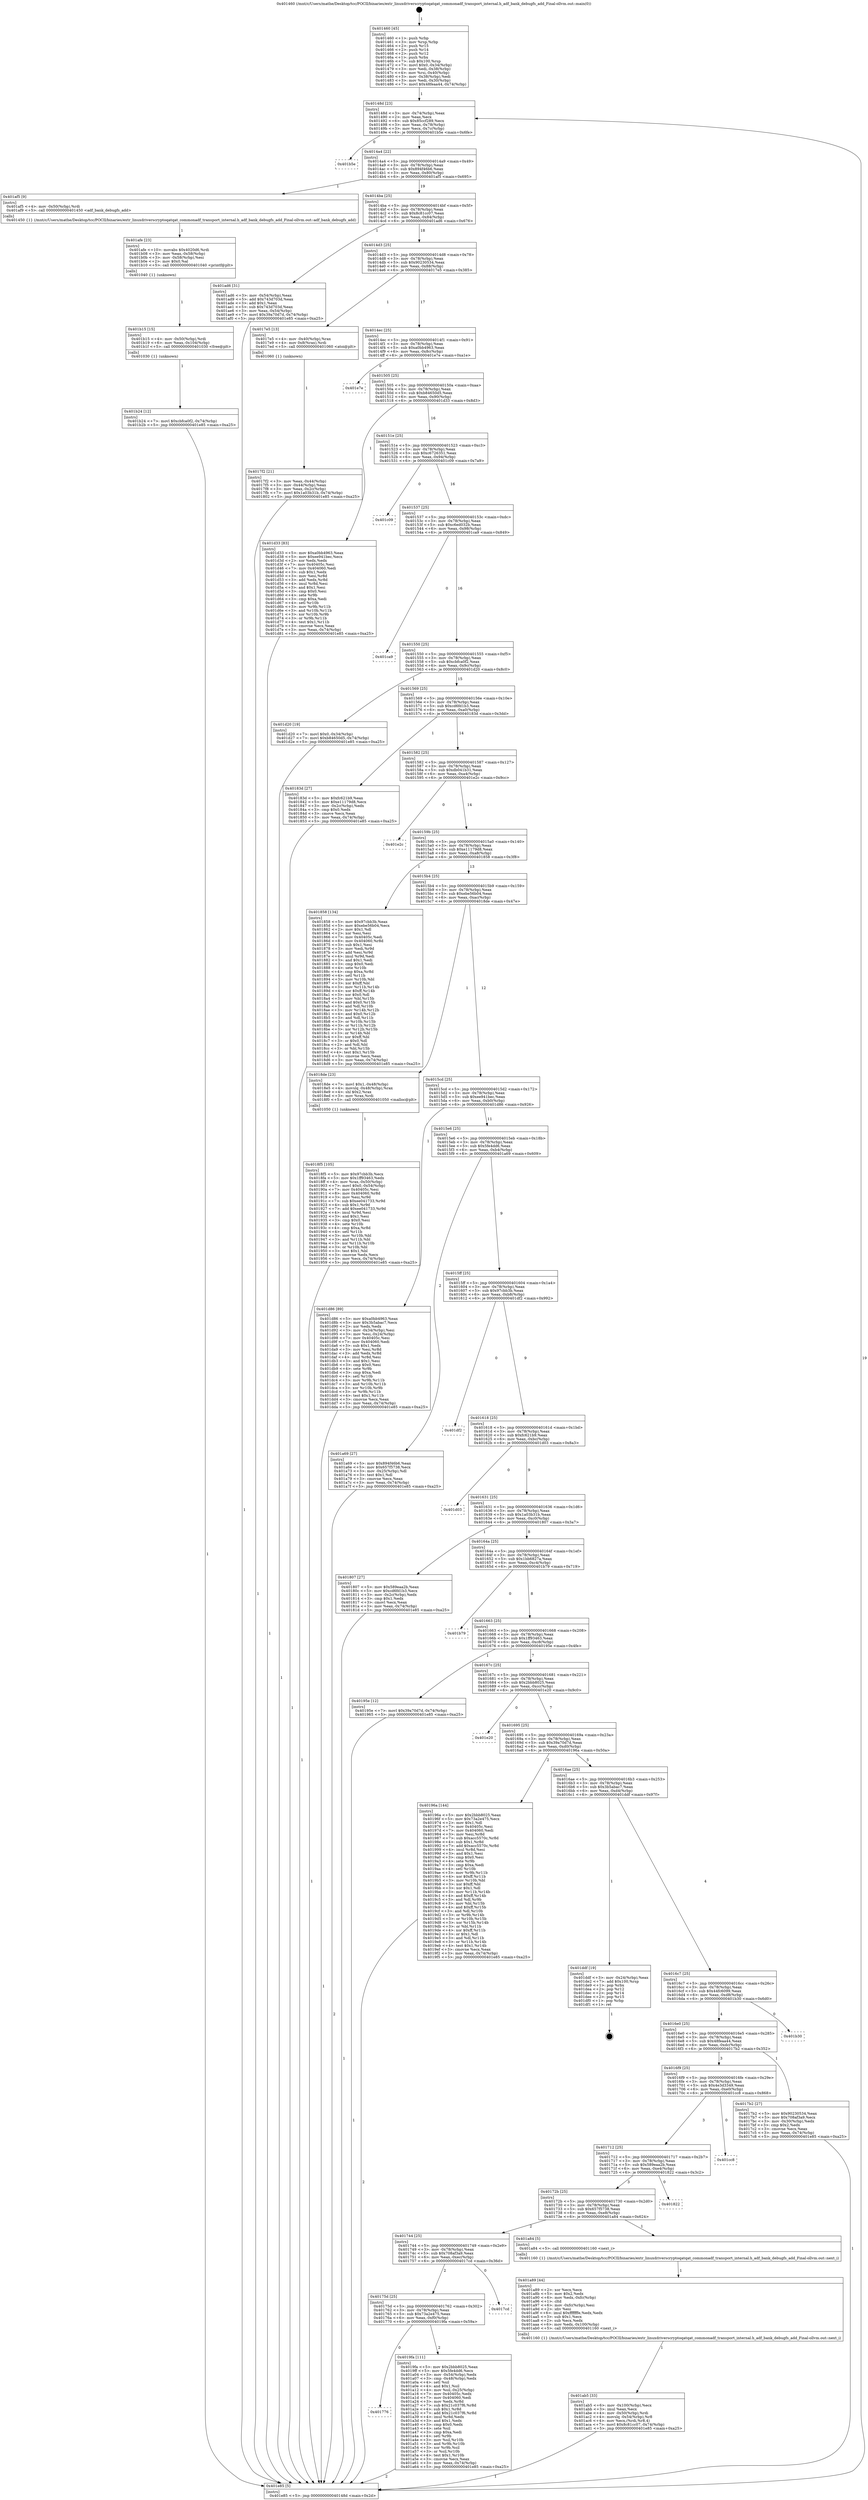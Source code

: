 digraph "0x401460" {
  label = "0x401460 (/mnt/c/Users/mathe/Desktop/tcc/POCII/binaries/extr_linuxdriverscryptoqatqat_commonadf_transport_internal.h_adf_bank_debugfs_add_Final-ollvm.out::main(0))"
  labelloc = "t"
  node[shape=record]

  Entry [label="",width=0.3,height=0.3,shape=circle,fillcolor=black,style=filled]
  "0x40148d" [label="{
     0x40148d [23]\l
     | [instrs]\l
     &nbsp;&nbsp;0x40148d \<+3\>: mov -0x74(%rbp),%eax\l
     &nbsp;&nbsp;0x401490 \<+2\>: mov %eax,%ecx\l
     &nbsp;&nbsp;0x401492 \<+6\>: sub $0x85ccf289,%ecx\l
     &nbsp;&nbsp;0x401498 \<+3\>: mov %eax,-0x78(%rbp)\l
     &nbsp;&nbsp;0x40149b \<+3\>: mov %ecx,-0x7c(%rbp)\l
     &nbsp;&nbsp;0x40149e \<+6\>: je 0000000000401b5e \<main+0x6fe\>\l
  }"]
  "0x401b5e" [label="{
     0x401b5e\l
  }", style=dashed]
  "0x4014a4" [label="{
     0x4014a4 [22]\l
     | [instrs]\l
     &nbsp;&nbsp;0x4014a4 \<+5\>: jmp 00000000004014a9 \<main+0x49\>\l
     &nbsp;&nbsp;0x4014a9 \<+3\>: mov -0x78(%rbp),%eax\l
     &nbsp;&nbsp;0x4014ac \<+5\>: sub $0x894f46b6,%eax\l
     &nbsp;&nbsp;0x4014b1 \<+3\>: mov %eax,-0x80(%rbp)\l
     &nbsp;&nbsp;0x4014b4 \<+6\>: je 0000000000401af5 \<main+0x695\>\l
  }"]
  Exit [label="",width=0.3,height=0.3,shape=circle,fillcolor=black,style=filled,peripheries=2]
  "0x401af5" [label="{
     0x401af5 [9]\l
     | [instrs]\l
     &nbsp;&nbsp;0x401af5 \<+4\>: mov -0x50(%rbp),%rdi\l
     &nbsp;&nbsp;0x401af9 \<+5\>: call 0000000000401450 \<adf_bank_debugfs_add\>\l
     | [calls]\l
     &nbsp;&nbsp;0x401450 \{1\} (/mnt/c/Users/mathe/Desktop/tcc/POCII/binaries/extr_linuxdriverscryptoqatqat_commonadf_transport_internal.h_adf_bank_debugfs_add_Final-ollvm.out::adf_bank_debugfs_add)\l
  }"]
  "0x4014ba" [label="{
     0x4014ba [25]\l
     | [instrs]\l
     &nbsp;&nbsp;0x4014ba \<+5\>: jmp 00000000004014bf \<main+0x5f\>\l
     &nbsp;&nbsp;0x4014bf \<+3\>: mov -0x78(%rbp),%eax\l
     &nbsp;&nbsp;0x4014c2 \<+5\>: sub $0x8c81cc07,%eax\l
     &nbsp;&nbsp;0x4014c7 \<+6\>: mov %eax,-0x84(%rbp)\l
     &nbsp;&nbsp;0x4014cd \<+6\>: je 0000000000401ad6 \<main+0x676\>\l
  }"]
  "0x401b24" [label="{
     0x401b24 [12]\l
     | [instrs]\l
     &nbsp;&nbsp;0x401b24 \<+7\>: movl $0xcbfca0f2,-0x74(%rbp)\l
     &nbsp;&nbsp;0x401b2b \<+5\>: jmp 0000000000401e85 \<main+0xa25\>\l
  }"]
  "0x401ad6" [label="{
     0x401ad6 [31]\l
     | [instrs]\l
     &nbsp;&nbsp;0x401ad6 \<+3\>: mov -0x54(%rbp),%eax\l
     &nbsp;&nbsp;0x401ad9 \<+5\>: add $0x743d703d,%eax\l
     &nbsp;&nbsp;0x401ade \<+3\>: add $0x1,%eax\l
     &nbsp;&nbsp;0x401ae1 \<+5\>: sub $0x743d703d,%eax\l
     &nbsp;&nbsp;0x401ae6 \<+3\>: mov %eax,-0x54(%rbp)\l
     &nbsp;&nbsp;0x401ae9 \<+7\>: movl $0x39a70d7d,-0x74(%rbp)\l
     &nbsp;&nbsp;0x401af0 \<+5\>: jmp 0000000000401e85 \<main+0xa25\>\l
  }"]
  "0x4014d3" [label="{
     0x4014d3 [25]\l
     | [instrs]\l
     &nbsp;&nbsp;0x4014d3 \<+5\>: jmp 00000000004014d8 \<main+0x78\>\l
     &nbsp;&nbsp;0x4014d8 \<+3\>: mov -0x78(%rbp),%eax\l
     &nbsp;&nbsp;0x4014db \<+5\>: sub $0x90230534,%eax\l
     &nbsp;&nbsp;0x4014e0 \<+6\>: mov %eax,-0x88(%rbp)\l
     &nbsp;&nbsp;0x4014e6 \<+6\>: je 00000000004017e5 \<main+0x385\>\l
  }"]
  "0x401b15" [label="{
     0x401b15 [15]\l
     | [instrs]\l
     &nbsp;&nbsp;0x401b15 \<+4\>: mov -0x50(%rbp),%rdi\l
     &nbsp;&nbsp;0x401b19 \<+6\>: mov %eax,-0x104(%rbp)\l
     &nbsp;&nbsp;0x401b1f \<+5\>: call 0000000000401030 \<free@plt\>\l
     | [calls]\l
     &nbsp;&nbsp;0x401030 \{1\} (unknown)\l
  }"]
  "0x4017e5" [label="{
     0x4017e5 [13]\l
     | [instrs]\l
     &nbsp;&nbsp;0x4017e5 \<+4\>: mov -0x40(%rbp),%rax\l
     &nbsp;&nbsp;0x4017e9 \<+4\>: mov 0x8(%rax),%rdi\l
     &nbsp;&nbsp;0x4017ed \<+5\>: call 0000000000401060 \<atoi@plt\>\l
     | [calls]\l
     &nbsp;&nbsp;0x401060 \{1\} (unknown)\l
  }"]
  "0x4014ec" [label="{
     0x4014ec [25]\l
     | [instrs]\l
     &nbsp;&nbsp;0x4014ec \<+5\>: jmp 00000000004014f1 \<main+0x91\>\l
     &nbsp;&nbsp;0x4014f1 \<+3\>: mov -0x78(%rbp),%eax\l
     &nbsp;&nbsp;0x4014f4 \<+5\>: sub $0xa0bb4963,%eax\l
     &nbsp;&nbsp;0x4014f9 \<+6\>: mov %eax,-0x8c(%rbp)\l
     &nbsp;&nbsp;0x4014ff \<+6\>: je 0000000000401e7e \<main+0xa1e\>\l
  }"]
  "0x401afe" [label="{
     0x401afe [23]\l
     | [instrs]\l
     &nbsp;&nbsp;0x401afe \<+10\>: movabs $0x4020d6,%rdi\l
     &nbsp;&nbsp;0x401b08 \<+3\>: mov %eax,-0x58(%rbp)\l
     &nbsp;&nbsp;0x401b0b \<+3\>: mov -0x58(%rbp),%esi\l
     &nbsp;&nbsp;0x401b0e \<+2\>: mov $0x0,%al\l
     &nbsp;&nbsp;0x401b10 \<+5\>: call 0000000000401040 \<printf@plt\>\l
     | [calls]\l
     &nbsp;&nbsp;0x401040 \{1\} (unknown)\l
  }"]
  "0x401e7e" [label="{
     0x401e7e\l
  }", style=dashed]
  "0x401505" [label="{
     0x401505 [25]\l
     | [instrs]\l
     &nbsp;&nbsp;0x401505 \<+5\>: jmp 000000000040150a \<main+0xaa\>\l
     &nbsp;&nbsp;0x40150a \<+3\>: mov -0x78(%rbp),%eax\l
     &nbsp;&nbsp;0x40150d \<+5\>: sub $0xb84650d5,%eax\l
     &nbsp;&nbsp;0x401512 \<+6\>: mov %eax,-0x90(%rbp)\l
     &nbsp;&nbsp;0x401518 \<+6\>: je 0000000000401d33 \<main+0x8d3\>\l
  }"]
  "0x401ab5" [label="{
     0x401ab5 [33]\l
     | [instrs]\l
     &nbsp;&nbsp;0x401ab5 \<+6\>: mov -0x100(%rbp),%ecx\l
     &nbsp;&nbsp;0x401abb \<+3\>: imul %eax,%ecx\l
     &nbsp;&nbsp;0x401abe \<+4\>: mov -0x50(%rbp),%rdi\l
     &nbsp;&nbsp;0x401ac2 \<+4\>: movslq -0x54(%rbp),%r8\l
     &nbsp;&nbsp;0x401ac6 \<+4\>: mov %ecx,(%rdi,%r8,4)\l
     &nbsp;&nbsp;0x401aca \<+7\>: movl $0x8c81cc07,-0x74(%rbp)\l
     &nbsp;&nbsp;0x401ad1 \<+5\>: jmp 0000000000401e85 \<main+0xa25\>\l
  }"]
  "0x401d33" [label="{
     0x401d33 [83]\l
     | [instrs]\l
     &nbsp;&nbsp;0x401d33 \<+5\>: mov $0xa0bb4963,%eax\l
     &nbsp;&nbsp;0x401d38 \<+5\>: mov $0xee941bec,%ecx\l
     &nbsp;&nbsp;0x401d3d \<+2\>: xor %edx,%edx\l
     &nbsp;&nbsp;0x401d3f \<+7\>: mov 0x40405c,%esi\l
     &nbsp;&nbsp;0x401d46 \<+7\>: mov 0x404060,%edi\l
     &nbsp;&nbsp;0x401d4d \<+3\>: sub $0x1,%edx\l
     &nbsp;&nbsp;0x401d50 \<+3\>: mov %esi,%r8d\l
     &nbsp;&nbsp;0x401d53 \<+3\>: add %edx,%r8d\l
     &nbsp;&nbsp;0x401d56 \<+4\>: imul %r8d,%esi\l
     &nbsp;&nbsp;0x401d5a \<+3\>: and $0x1,%esi\l
     &nbsp;&nbsp;0x401d5d \<+3\>: cmp $0x0,%esi\l
     &nbsp;&nbsp;0x401d60 \<+4\>: sete %r9b\l
     &nbsp;&nbsp;0x401d64 \<+3\>: cmp $0xa,%edi\l
     &nbsp;&nbsp;0x401d67 \<+4\>: setl %r10b\l
     &nbsp;&nbsp;0x401d6b \<+3\>: mov %r9b,%r11b\l
     &nbsp;&nbsp;0x401d6e \<+3\>: and %r10b,%r11b\l
     &nbsp;&nbsp;0x401d71 \<+3\>: xor %r10b,%r9b\l
     &nbsp;&nbsp;0x401d74 \<+3\>: or %r9b,%r11b\l
     &nbsp;&nbsp;0x401d77 \<+4\>: test $0x1,%r11b\l
     &nbsp;&nbsp;0x401d7b \<+3\>: cmovne %ecx,%eax\l
     &nbsp;&nbsp;0x401d7e \<+3\>: mov %eax,-0x74(%rbp)\l
     &nbsp;&nbsp;0x401d81 \<+5\>: jmp 0000000000401e85 \<main+0xa25\>\l
  }"]
  "0x40151e" [label="{
     0x40151e [25]\l
     | [instrs]\l
     &nbsp;&nbsp;0x40151e \<+5\>: jmp 0000000000401523 \<main+0xc3\>\l
     &nbsp;&nbsp;0x401523 \<+3\>: mov -0x78(%rbp),%eax\l
     &nbsp;&nbsp;0x401526 \<+5\>: sub $0xc6726351,%eax\l
     &nbsp;&nbsp;0x40152b \<+6\>: mov %eax,-0x94(%rbp)\l
     &nbsp;&nbsp;0x401531 \<+6\>: je 0000000000401c09 \<main+0x7a9\>\l
  }"]
  "0x401a89" [label="{
     0x401a89 [44]\l
     | [instrs]\l
     &nbsp;&nbsp;0x401a89 \<+2\>: xor %ecx,%ecx\l
     &nbsp;&nbsp;0x401a8b \<+5\>: mov $0x2,%edx\l
     &nbsp;&nbsp;0x401a90 \<+6\>: mov %edx,-0xfc(%rbp)\l
     &nbsp;&nbsp;0x401a96 \<+1\>: cltd\l
     &nbsp;&nbsp;0x401a97 \<+6\>: mov -0xfc(%rbp),%esi\l
     &nbsp;&nbsp;0x401a9d \<+2\>: idiv %esi\l
     &nbsp;&nbsp;0x401a9f \<+6\>: imul $0xfffffffe,%edx,%edx\l
     &nbsp;&nbsp;0x401aa5 \<+3\>: sub $0x1,%ecx\l
     &nbsp;&nbsp;0x401aa8 \<+2\>: sub %ecx,%edx\l
     &nbsp;&nbsp;0x401aaa \<+6\>: mov %edx,-0x100(%rbp)\l
     &nbsp;&nbsp;0x401ab0 \<+5\>: call 0000000000401160 \<next_i\>\l
     | [calls]\l
     &nbsp;&nbsp;0x401160 \{1\} (/mnt/c/Users/mathe/Desktop/tcc/POCII/binaries/extr_linuxdriverscryptoqatqat_commonadf_transport_internal.h_adf_bank_debugfs_add_Final-ollvm.out::next_i)\l
  }"]
  "0x401c09" [label="{
     0x401c09\l
  }", style=dashed]
  "0x401537" [label="{
     0x401537 [25]\l
     | [instrs]\l
     &nbsp;&nbsp;0x401537 \<+5\>: jmp 000000000040153c \<main+0xdc\>\l
     &nbsp;&nbsp;0x40153c \<+3\>: mov -0x78(%rbp),%eax\l
     &nbsp;&nbsp;0x40153f \<+5\>: sub $0xc6ed032b,%eax\l
     &nbsp;&nbsp;0x401544 \<+6\>: mov %eax,-0x98(%rbp)\l
     &nbsp;&nbsp;0x40154a \<+6\>: je 0000000000401ca9 \<main+0x849\>\l
  }"]
  "0x401776" [label="{
     0x401776\l
  }", style=dashed]
  "0x401ca9" [label="{
     0x401ca9\l
  }", style=dashed]
  "0x401550" [label="{
     0x401550 [25]\l
     | [instrs]\l
     &nbsp;&nbsp;0x401550 \<+5\>: jmp 0000000000401555 \<main+0xf5\>\l
     &nbsp;&nbsp;0x401555 \<+3\>: mov -0x78(%rbp),%eax\l
     &nbsp;&nbsp;0x401558 \<+5\>: sub $0xcbfca0f2,%eax\l
     &nbsp;&nbsp;0x40155d \<+6\>: mov %eax,-0x9c(%rbp)\l
     &nbsp;&nbsp;0x401563 \<+6\>: je 0000000000401d20 \<main+0x8c0\>\l
  }"]
  "0x4019fa" [label="{
     0x4019fa [111]\l
     | [instrs]\l
     &nbsp;&nbsp;0x4019fa \<+5\>: mov $0x2bbb8025,%eax\l
     &nbsp;&nbsp;0x4019ff \<+5\>: mov $0x5fe4dd6,%ecx\l
     &nbsp;&nbsp;0x401a04 \<+3\>: mov -0x54(%rbp),%edx\l
     &nbsp;&nbsp;0x401a07 \<+3\>: cmp -0x48(%rbp),%edx\l
     &nbsp;&nbsp;0x401a0a \<+4\>: setl %sil\l
     &nbsp;&nbsp;0x401a0e \<+4\>: and $0x1,%sil\l
     &nbsp;&nbsp;0x401a12 \<+4\>: mov %sil,-0x25(%rbp)\l
     &nbsp;&nbsp;0x401a16 \<+7\>: mov 0x40405c,%edx\l
     &nbsp;&nbsp;0x401a1d \<+7\>: mov 0x404060,%edi\l
     &nbsp;&nbsp;0x401a24 \<+3\>: mov %edx,%r8d\l
     &nbsp;&nbsp;0x401a27 \<+7\>: sub $0x21c037f6,%r8d\l
     &nbsp;&nbsp;0x401a2e \<+4\>: sub $0x1,%r8d\l
     &nbsp;&nbsp;0x401a32 \<+7\>: add $0x21c037f6,%r8d\l
     &nbsp;&nbsp;0x401a39 \<+4\>: imul %r8d,%edx\l
     &nbsp;&nbsp;0x401a3d \<+3\>: and $0x1,%edx\l
     &nbsp;&nbsp;0x401a40 \<+3\>: cmp $0x0,%edx\l
     &nbsp;&nbsp;0x401a43 \<+4\>: sete %sil\l
     &nbsp;&nbsp;0x401a47 \<+3\>: cmp $0xa,%edi\l
     &nbsp;&nbsp;0x401a4a \<+4\>: setl %r9b\l
     &nbsp;&nbsp;0x401a4e \<+3\>: mov %sil,%r10b\l
     &nbsp;&nbsp;0x401a51 \<+3\>: and %r9b,%r10b\l
     &nbsp;&nbsp;0x401a54 \<+3\>: xor %r9b,%sil\l
     &nbsp;&nbsp;0x401a57 \<+3\>: or %sil,%r10b\l
     &nbsp;&nbsp;0x401a5a \<+4\>: test $0x1,%r10b\l
     &nbsp;&nbsp;0x401a5e \<+3\>: cmovne %ecx,%eax\l
     &nbsp;&nbsp;0x401a61 \<+3\>: mov %eax,-0x74(%rbp)\l
     &nbsp;&nbsp;0x401a64 \<+5\>: jmp 0000000000401e85 \<main+0xa25\>\l
  }"]
  "0x401d20" [label="{
     0x401d20 [19]\l
     | [instrs]\l
     &nbsp;&nbsp;0x401d20 \<+7\>: movl $0x0,-0x34(%rbp)\l
     &nbsp;&nbsp;0x401d27 \<+7\>: movl $0xb84650d5,-0x74(%rbp)\l
     &nbsp;&nbsp;0x401d2e \<+5\>: jmp 0000000000401e85 \<main+0xa25\>\l
  }"]
  "0x401569" [label="{
     0x401569 [25]\l
     | [instrs]\l
     &nbsp;&nbsp;0x401569 \<+5\>: jmp 000000000040156e \<main+0x10e\>\l
     &nbsp;&nbsp;0x40156e \<+3\>: mov -0x78(%rbp),%eax\l
     &nbsp;&nbsp;0x401571 \<+5\>: sub $0xcd6fd1b3,%eax\l
     &nbsp;&nbsp;0x401576 \<+6\>: mov %eax,-0xa0(%rbp)\l
     &nbsp;&nbsp;0x40157c \<+6\>: je 000000000040183d \<main+0x3dd\>\l
  }"]
  "0x40175d" [label="{
     0x40175d [25]\l
     | [instrs]\l
     &nbsp;&nbsp;0x40175d \<+5\>: jmp 0000000000401762 \<main+0x302\>\l
     &nbsp;&nbsp;0x401762 \<+3\>: mov -0x78(%rbp),%eax\l
     &nbsp;&nbsp;0x401765 \<+5\>: sub $0x73a2e475,%eax\l
     &nbsp;&nbsp;0x40176a \<+6\>: mov %eax,-0xf0(%rbp)\l
     &nbsp;&nbsp;0x401770 \<+6\>: je 00000000004019fa \<main+0x59a\>\l
  }"]
  "0x40183d" [label="{
     0x40183d [27]\l
     | [instrs]\l
     &nbsp;&nbsp;0x40183d \<+5\>: mov $0xfc621b9,%eax\l
     &nbsp;&nbsp;0x401842 \<+5\>: mov $0xe11179d8,%ecx\l
     &nbsp;&nbsp;0x401847 \<+3\>: mov -0x2c(%rbp),%edx\l
     &nbsp;&nbsp;0x40184a \<+3\>: cmp $0x0,%edx\l
     &nbsp;&nbsp;0x40184d \<+3\>: cmove %ecx,%eax\l
     &nbsp;&nbsp;0x401850 \<+3\>: mov %eax,-0x74(%rbp)\l
     &nbsp;&nbsp;0x401853 \<+5\>: jmp 0000000000401e85 \<main+0xa25\>\l
  }"]
  "0x401582" [label="{
     0x401582 [25]\l
     | [instrs]\l
     &nbsp;&nbsp;0x401582 \<+5\>: jmp 0000000000401587 \<main+0x127\>\l
     &nbsp;&nbsp;0x401587 \<+3\>: mov -0x78(%rbp),%eax\l
     &nbsp;&nbsp;0x40158a \<+5\>: sub $0xdb041b31,%eax\l
     &nbsp;&nbsp;0x40158f \<+6\>: mov %eax,-0xa4(%rbp)\l
     &nbsp;&nbsp;0x401595 \<+6\>: je 0000000000401e2c \<main+0x9cc\>\l
  }"]
  "0x4017cd" [label="{
     0x4017cd\l
  }", style=dashed]
  "0x401e2c" [label="{
     0x401e2c\l
  }", style=dashed]
  "0x40159b" [label="{
     0x40159b [25]\l
     | [instrs]\l
     &nbsp;&nbsp;0x40159b \<+5\>: jmp 00000000004015a0 \<main+0x140\>\l
     &nbsp;&nbsp;0x4015a0 \<+3\>: mov -0x78(%rbp),%eax\l
     &nbsp;&nbsp;0x4015a3 \<+5\>: sub $0xe11179d8,%eax\l
     &nbsp;&nbsp;0x4015a8 \<+6\>: mov %eax,-0xa8(%rbp)\l
     &nbsp;&nbsp;0x4015ae \<+6\>: je 0000000000401858 \<main+0x3f8\>\l
  }"]
  "0x401744" [label="{
     0x401744 [25]\l
     | [instrs]\l
     &nbsp;&nbsp;0x401744 \<+5\>: jmp 0000000000401749 \<main+0x2e9\>\l
     &nbsp;&nbsp;0x401749 \<+3\>: mov -0x78(%rbp),%eax\l
     &nbsp;&nbsp;0x40174c \<+5\>: sub $0x708af3a9,%eax\l
     &nbsp;&nbsp;0x401751 \<+6\>: mov %eax,-0xec(%rbp)\l
     &nbsp;&nbsp;0x401757 \<+6\>: je 00000000004017cd \<main+0x36d\>\l
  }"]
  "0x401858" [label="{
     0x401858 [134]\l
     | [instrs]\l
     &nbsp;&nbsp;0x401858 \<+5\>: mov $0x97cbb3b,%eax\l
     &nbsp;&nbsp;0x40185d \<+5\>: mov $0xebe56b04,%ecx\l
     &nbsp;&nbsp;0x401862 \<+2\>: mov $0x1,%dl\l
     &nbsp;&nbsp;0x401864 \<+2\>: xor %esi,%esi\l
     &nbsp;&nbsp;0x401866 \<+7\>: mov 0x40405c,%edi\l
     &nbsp;&nbsp;0x40186d \<+8\>: mov 0x404060,%r8d\l
     &nbsp;&nbsp;0x401875 \<+3\>: sub $0x1,%esi\l
     &nbsp;&nbsp;0x401878 \<+3\>: mov %edi,%r9d\l
     &nbsp;&nbsp;0x40187b \<+3\>: add %esi,%r9d\l
     &nbsp;&nbsp;0x40187e \<+4\>: imul %r9d,%edi\l
     &nbsp;&nbsp;0x401882 \<+3\>: and $0x1,%edi\l
     &nbsp;&nbsp;0x401885 \<+3\>: cmp $0x0,%edi\l
     &nbsp;&nbsp;0x401888 \<+4\>: sete %r10b\l
     &nbsp;&nbsp;0x40188c \<+4\>: cmp $0xa,%r8d\l
     &nbsp;&nbsp;0x401890 \<+4\>: setl %r11b\l
     &nbsp;&nbsp;0x401894 \<+3\>: mov %r10b,%bl\l
     &nbsp;&nbsp;0x401897 \<+3\>: xor $0xff,%bl\l
     &nbsp;&nbsp;0x40189a \<+3\>: mov %r11b,%r14b\l
     &nbsp;&nbsp;0x40189d \<+4\>: xor $0xff,%r14b\l
     &nbsp;&nbsp;0x4018a1 \<+3\>: xor $0x0,%dl\l
     &nbsp;&nbsp;0x4018a4 \<+3\>: mov %bl,%r15b\l
     &nbsp;&nbsp;0x4018a7 \<+4\>: and $0x0,%r15b\l
     &nbsp;&nbsp;0x4018ab \<+3\>: and %dl,%r10b\l
     &nbsp;&nbsp;0x4018ae \<+3\>: mov %r14b,%r12b\l
     &nbsp;&nbsp;0x4018b1 \<+4\>: and $0x0,%r12b\l
     &nbsp;&nbsp;0x4018b5 \<+3\>: and %dl,%r11b\l
     &nbsp;&nbsp;0x4018b8 \<+3\>: or %r10b,%r15b\l
     &nbsp;&nbsp;0x4018bb \<+3\>: or %r11b,%r12b\l
     &nbsp;&nbsp;0x4018be \<+3\>: xor %r12b,%r15b\l
     &nbsp;&nbsp;0x4018c1 \<+3\>: or %r14b,%bl\l
     &nbsp;&nbsp;0x4018c4 \<+3\>: xor $0xff,%bl\l
     &nbsp;&nbsp;0x4018c7 \<+3\>: or $0x0,%dl\l
     &nbsp;&nbsp;0x4018ca \<+2\>: and %dl,%bl\l
     &nbsp;&nbsp;0x4018cc \<+3\>: or %bl,%r15b\l
     &nbsp;&nbsp;0x4018cf \<+4\>: test $0x1,%r15b\l
     &nbsp;&nbsp;0x4018d3 \<+3\>: cmovne %ecx,%eax\l
     &nbsp;&nbsp;0x4018d6 \<+3\>: mov %eax,-0x74(%rbp)\l
     &nbsp;&nbsp;0x4018d9 \<+5\>: jmp 0000000000401e85 \<main+0xa25\>\l
  }"]
  "0x4015b4" [label="{
     0x4015b4 [25]\l
     | [instrs]\l
     &nbsp;&nbsp;0x4015b4 \<+5\>: jmp 00000000004015b9 \<main+0x159\>\l
     &nbsp;&nbsp;0x4015b9 \<+3\>: mov -0x78(%rbp),%eax\l
     &nbsp;&nbsp;0x4015bc \<+5\>: sub $0xebe56b04,%eax\l
     &nbsp;&nbsp;0x4015c1 \<+6\>: mov %eax,-0xac(%rbp)\l
     &nbsp;&nbsp;0x4015c7 \<+6\>: je 00000000004018de \<main+0x47e\>\l
  }"]
  "0x401a84" [label="{
     0x401a84 [5]\l
     | [instrs]\l
     &nbsp;&nbsp;0x401a84 \<+5\>: call 0000000000401160 \<next_i\>\l
     | [calls]\l
     &nbsp;&nbsp;0x401160 \{1\} (/mnt/c/Users/mathe/Desktop/tcc/POCII/binaries/extr_linuxdriverscryptoqatqat_commonadf_transport_internal.h_adf_bank_debugfs_add_Final-ollvm.out::next_i)\l
  }"]
  "0x4018de" [label="{
     0x4018de [23]\l
     | [instrs]\l
     &nbsp;&nbsp;0x4018de \<+7\>: movl $0x1,-0x48(%rbp)\l
     &nbsp;&nbsp;0x4018e5 \<+4\>: movslq -0x48(%rbp),%rax\l
     &nbsp;&nbsp;0x4018e9 \<+4\>: shl $0x2,%rax\l
     &nbsp;&nbsp;0x4018ed \<+3\>: mov %rax,%rdi\l
     &nbsp;&nbsp;0x4018f0 \<+5\>: call 0000000000401050 \<malloc@plt\>\l
     | [calls]\l
     &nbsp;&nbsp;0x401050 \{1\} (unknown)\l
  }"]
  "0x4015cd" [label="{
     0x4015cd [25]\l
     | [instrs]\l
     &nbsp;&nbsp;0x4015cd \<+5\>: jmp 00000000004015d2 \<main+0x172\>\l
     &nbsp;&nbsp;0x4015d2 \<+3\>: mov -0x78(%rbp),%eax\l
     &nbsp;&nbsp;0x4015d5 \<+5\>: sub $0xee941bec,%eax\l
     &nbsp;&nbsp;0x4015da \<+6\>: mov %eax,-0xb0(%rbp)\l
     &nbsp;&nbsp;0x4015e0 \<+6\>: je 0000000000401d86 \<main+0x926\>\l
  }"]
  "0x40172b" [label="{
     0x40172b [25]\l
     | [instrs]\l
     &nbsp;&nbsp;0x40172b \<+5\>: jmp 0000000000401730 \<main+0x2d0\>\l
     &nbsp;&nbsp;0x401730 \<+3\>: mov -0x78(%rbp),%eax\l
     &nbsp;&nbsp;0x401733 \<+5\>: sub $0x657f5738,%eax\l
     &nbsp;&nbsp;0x401738 \<+6\>: mov %eax,-0xe8(%rbp)\l
     &nbsp;&nbsp;0x40173e \<+6\>: je 0000000000401a84 \<main+0x624\>\l
  }"]
  "0x401d86" [label="{
     0x401d86 [89]\l
     | [instrs]\l
     &nbsp;&nbsp;0x401d86 \<+5\>: mov $0xa0bb4963,%eax\l
     &nbsp;&nbsp;0x401d8b \<+5\>: mov $0x3b5abac7,%ecx\l
     &nbsp;&nbsp;0x401d90 \<+2\>: xor %edx,%edx\l
     &nbsp;&nbsp;0x401d92 \<+3\>: mov -0x34(%rbp),%esi\l
     &nbsp;&nbsp;0x401d95 \<+3\>: mov %esi,-0x24(%rbp)\l
     &nbsp;&nbsp;0x401d98 \<+7\>: mov 0x40405c,%esi\l
     &nbsp;&nbsp;0x401d9f \<+7\>: mov 0x404060,%edi\l
     &nbsp;&nbsp;0x401da6 \<+3\>: sub $0x1,%edx\l
     &nbsp;&nbsp;0x401da9 \<+3\>: mov %esi,%r8d\l
     &nbsp;&nbsp;0x401dac \<+3\>: add %edx,%r8d\l
     &nbsp;&nbsp;0x401daf \<+4\>: imul %r8d,%esi\l
     &nbsp;&nbsp;0x401db3 \<+3\>: and $0x1,%esi\l
     &nbsp;&nbsp;0x401db6 \<+3\>: cmp $0x0,%esi\l
     &nbsp;&nbsp;0x401db9 \<+4\>: sete %r9b\l
     &nbsp;&nbsp;0x401dbd \<+3\>: cmp $0xa,%edi\l
     &nbsp;&nbsp;0x401dc0 \<+4\>: setl %r10b\l
     &nbsp;&nbsp;0x401dc4 \<+3\>: mov %r9b,%r11b\l
     &nbsp;&nbsp;0x401dc7 \<+3\>: and %r10b,%r11b\l
     &nbsp;&nbsp;0x401dca \<+3\>: xor %r10b,%r9b\l
     &nbsp;&nbsp;0x401dcd \<+3\>: or %r9b,%r11b\l
     &nbsp;&nbsp;0x401dd0 \<+4\>: test $0x1,%r11b\l
     &nbsp;&nbsp;0x401dd4 \<+3\>: cmovne %ecx,%eax\l
     &nbsp;&nbsp;0x401dd7 \<+3\>: mov %eax,-0x74(%rbp)\l
     &nbsp;&nbsp;0x401dda \<+5\>: jmp 0000000000401e85 \<main+0xa25\>\l
  }"]
  "0x4015e6" [label="{
     0x4015e6 [25]\l
     | [instrs]\l
     &nbsp;&nbsp;0x4015e6 \<+5\>: jmp 00000000004015eb \<main+0x18b\>\l
     &nbsp;&nbsp;0x4015eb \<+3\>: mov -0x78(%rbp),%eax\l
     &nbsp;&nbsp;0x4015ee \<+5\>: sub $0x5fe4dd6,%eax\l
     &nbsp;&nbsp;0x4015f3 \<+6\>: mov %eax,-0xb4(%rbp)\l
     &nbsp;&nbsp;0x4015f9 \<+6\>: je 0000000000401a69 \<main+0x609\>\l
  }"]
  "0x401822" [label="{
     0x401822\l
  }", style=dashed]
  "0x401a69" [label="{
     0x401a69 [27]\l
     | [instrs]\l
     &nbsp;&nbsp;0x401a69 \<+5\>: mov $0x894f46b6,%eax\l
     &nbsp;&nbsp;0x401a6e \<+5\>: mov $0x657f5738,%ecx\l
     &nbsp;&nbsp;0x401a73 \<+3\>: mov -0x25(%rbp),%dl\l
     &nbsp;&nbsp;0x401a76 \<+3\>: test $0x1,%dl\l
     &nbsp;&nbsp;0x401a79 \<+3\>: cmovne %ecx,%eax\l
     &nbsp;&nbsp;0x401a7c \<+3\>: mov %eax,-0x74(%rbp)\l
     &nbsp;&nbsp;0x401a7f \<+5\>: jmp 0000000000401e85 \<main+0xa25\>\l
  }"]
  "0x4015ff" [label="{
     0x4015ff [25]\l
     | [instrs]\l
     &nbsp;&nbsp;0x4015ff \<+5\>: jmp 0000000000401604 \<main+0x1a4\>\l
     &nbsp;&nbsp;0x401604 \<+3\>: mov -0x78(%rbp),%eax\l
     &nbsp;&nbsp;0x401607 \<+5\>: sub $0x97cbb3b,%eax\l
     &nbsp;&nbsp;0x40160c \<+6\>: mov %eax,-0xb8(%rbp)\l
     &nbsp;&nbsp;0x401612 \<+6\>: je 0000000000401df2 \<main+0x992\>\l
  }"]
  "0x401712" [label="{
     0x401712 [25]\l
     | [instrs]\l
     &nbsp;&nbsp;0x401712 \<+5\>: jmp 0000000000401717 \<main+0x2b7\>\l
     &nbsp;&nbsp;0x401717 \<+3\>: mov -0x78(%rbp),%eax\l
     &nbsp;&nbsp;0x40171a \<+5\>: sub $0x589eaa2b,%eax\l
     &nbsp;&nbsp;0x40171f \<+6\>: mov %eax,-0xe4(%rbp)\l
     &nbsp;&nbsp;0x401725 \<+6\>: je 0000000000401822 \<main+0x3c2\>\l
  }"]
  "0x401df2" [label="{
     0x401df2\l
  }", style=dashed]
  "0x401618" [label="{
     0x401618 [25]\l
     | [instrs]\l
     &nbsp;&nbsp;0x401618 \<+5\>: jmp 000000000040161d \<main+0x1bd\>\l
     &nbsp;&nbsp;0x40161d \<+3\>: mov -0x78(%rbp),%eax\l
     &nbsp;&nbsp;0x401620 \<+5\>: sub $0xfc621b9,%eax\l
     &nbsp;&nbsp;0x401625 \<+6\>: mov %eax,-0xbc(%rbp)\l
     &nbsp;&nbsp;0x40162b \<+6\>: je 0000000000401d03 \<main+0x8a3\>\l
  }"]
  "0x401cc8" [label="{
     0x401cc8\l
  }", style=dashed]
  "0x401d03" [label="{
     0x401d03\l
  }", style=dashed]
  "0x401631" [label="{
     0x401631 [25]\l
     | [instrs]\l
     &nbsp;&nbsp;0x401631 \<+5\>: jmp 0000000000401636 \<main+0x1d6\>\l
     &nbsp;&nbsp;0x401636 \<+3\>: mov -0x78(%rbp),%eax\l
     &nbsp;&nbsp;0x401639 \<+5\>: sub $0x1a03b31b,%eax\l
     &nbsp;&nbsp;0x40163e \<+6\>: mov %eax,-0xc0(%rbp)\l
     &nbsp;&nbsp;0x401644 \<+6\>: je 0000000000401807 \<main+0x3a7\>\l
  }"]
  "0x4018f5" [label="{
     0x4018f5 [105]\l
     | [instrs]\l
     &nbsp;&nbsp;0x4018f5 \<+5\>: mov $0x97cbb3b,%ecx\l
     &nbsp;&nbsp;0x4018fa \<+5\>: mov $0x1ff93463,%edx\l
     &nbsp;&nbsp;0x4018ff \<+4\>: mov %rax,-0x50(%rbp)\l
     &nbsp;&nbsp;0x401903 \<+7\>: movl $0x0,-0x54(%rbp)\l
     &nbsp;&nbsp;0x40190a \<+7\>: mov 0x40405c,%esi\l
     &nbsp;&nbsp;0x401911 \<+8\>: mov 0x404060,%r8d\l
     &nbsp;&nbsp;0x401919 \<+3\>: mov %esi,%r9d\l
     &nbsp;&nbsp;0x40191c \<+7\>: sub $0xee041733,%r9d\l
     &nbsp;&nbsp;0x401923 \<+4\>: sub $0x1,%r9d\l
     &nbsp;&nbsp;0x401927 \<+7\>: add $0xee041733,%r9d\l
     &nbsp;&nbsp;0x40192e \<+4\>: imul %r9d,%esi\l
     &nbsp;&nbsp;0x401932 \<+3\>: and $0x1,%esi\l
     &nbsp;&nbsp;0x401935 \<+3\>: cmp $0x0,%esi\l
     &nbsp;&nbsp;0x401938 \<+4\>: sete %r10b\l
     &nbsp;&nbsp;0x40193c \<+4\>: cmp $0xa,%r8d\l
     &nbsp;&nbsp;0x401940 \<+4\>: setl %r11b\l
     &nbsp;&nbsp;0x401944 \<+3\>: mov %r10b,%bl\l
     &nbsp;&nbsp;0x401947 \<+3\>: and %r11b,%bl\l
     &nbsp;&nbsp;0x40194a \<+3\>: xor %r11b,%r10b\l
     &nbsp;&nbsp;0x40194d \<+3\>: or %r10b,%bl\l
     &nbsp;&nbsp;0x401950 \<+3\>: test $0x1,%bl\l
     &nbsp;&nbsp;0x401953 \<+3\>: cmovne %edx,%ecx\l
     &nbsp;&nbsp;0x401956 \<+3\>: mov %ecx,-0x74(%rbp)\l
     &nbsp;&nbsp;0x401959 \<+5\>: jmp 0000000000401e85 \<main+0xa25\>\l
  }"]
  "0x401807" [label="{
     0x401807 [27]\l
     | [instrs]\l
     &nbsp;&nbsp;0x401807 \<+5\>: mov $0x589eaa2b,%eax\l
     &nbsp;&nbsp;0x40180c \<+5\>: mov $0xcd6fd1b3,%ecx\l
     &nbsp;&nbsp;0x401811 \<+3\>: mov -0x2c(%rbp),%edx\l
     &nbsp;&nbsp;0x401814 \<+3\>: cmp $0x1,%edx\l
     &nbsp;&nbsp;0x401817 \<+3\>: cmovl %ecx,%eax\l
     &nbsp;&nbsp;0x40181a \<+3\>: mov %eax,-0x74(%rbp)\l
     &nbsp;&nbsp;0x40181d \<+5\>: jmp 0000000000401e85 \<main+0xa25\>\l
  }"]
  "0x40164a" [label="{
     0x40164a [25]\l
     | [instrs]\l
     &nbsp;&nbsp;0x40164a \<+5\>: jmp 000000000040164f \<main+0x1ef\>\l
     &nbsp;&nbsp;0x40164f \<+3\>: mov -0x78(%rbp),%eax\l
     &nbsp;&nbsp;0x401652 \<+5\>: sub $0x1bb6827a,%eax\l
     &nbsp;&nbsp;0x401657 \<+6\>: mov %eax,-0xc4(%rbp)\l
     &nbsp;&nbsp;0x40165d \<+6\>: je 0000000000401b79 \<main+0x719\>\l
  }"]
  "0x4017f2" [label="{
     0x4017f2 [21]\l
     | [instrs]\l
     &nbsp;&nbsp;0x4017f2 \<+3\>: mov %eax,-0x44(%rbp)\l
     &nbsp;&nbsp;0x4017f5 \<+3\>: mov -0x44(%rbp),%eax\l
     &nbsp;&nbsp;0x4017f8 \<+3\>: mov %eax,-0x2c(%rbp)\l
     &nbsp;&nbsp;0x4017fb \<+7\>: movl $0x1a03b31b,-0x74(%rbp)\l
     &nbsp;&nbsp;0x401802 \<+5\>: jmp 0000000000401e85 \<main+0xa25\>\l
  }"]
  "0x401b79" [label="{
     0x401b79\l
  }", style=dashed]
  "0x401663" [label="{
     0x401663 [25]\l
     | [instrs]\l
     &nbsp;&nbsp;0x401663 \<+5\>: jmp 0000000000401668 \<main+0x208\>\l
     &nbsp;&nbsp;0x401668 \<+3\>: mov -0x78(%rbp),%eax\l
     &nbsp;&nbsp;0x40166b \<+5\>: sub $0x1ff93463,%eax\l
     &nbsp;&nbsp;0x401670 \<+6\>: mov %eax,-0xc8(%rbp)\l
     &nbsp;&nbsp;0x401676 \<+6\>: je 000000000040195e \<main+0x4fe\>\l
  }"]
  "0x401460" [label="{
     0x401460 [45]\l
     | [instrs]\l
     &nbsp;&nbsp;0x401460 \<+1\>: push %rbp\l
     &nbsp;&nbsp;0x401461 \<+3\>: mov %rsp,%rbp\l
     &nbsp;&nbsp;0x401464 \<+2\>: push %r15\l
     &nbsp;&nbsp;0x401466 \<+2\>: push %r14\l
     &nbsp;&nbsp;0x401468 \<+2\>: push %r12\l
     &nbsp;&nbsp;0x40146a \<+1\>: push %rbx\l
     &nbsp;&nbsp;0x40146b \<+7\>: sub $0x100,%rsp\l
     &nbsp;&nbsp;0x401472 \<+7\>: movl $0x0,-0x34(%rbp)\l
     &nbsp;&nbsp;0x401479 \<+3\>: mov %edi,-0x38(%rbp)\l
     &nbsp;&nbsp;0x40147c \<+4\>: mov %rsi,-0x40(%rbp)\l
     &nbsp;&nbsp;0x401480 \<+3\>: mov -0x38(%rbp),%edi\l
     &nbsp;&nbsp;0x401483 \<+3\>: mov %edi,-0x30(%rbp)\l
     &nbsp;&nbsp;0x401486 \<+7\>: movl $0x48feaa44,-0x74(%rbp)\l
  }"]
  "0x40195e" [label="{
     0x40195e [12]\l
     | [instrs]\l
     &nbsp;&nbsp;0x40195e \<+7\>: movl $0x39a70d7d,-0x74(%rbp)\l
     &nbsp;&nbsp;0x401965 \<+5\>: jmp 0000000000401e85 \<main+0xa25\>\l
  }"]
  "0x40167c" [label="{
     0x40167c [25]\l
     | [instrs]\l
     &nbsp;&nbsp;0x40167c \<+5\>: jmp 0000000000401681 \<main+0x221\>\l
     &nbsp;&nbsp;0x401681 \<+3\>: mov -0x78(%rbp),%eax\l
     &nbsp;&nbsp;0x401684 \<+5\>: sub $0x2bbb8025,%eax\l
     &nbsp;&nbsp;0x401689 \<+6\>: mov %eax,-0xcc(%rbp)\l
     &nbsp;&nbsp;0x40168f \<+6\>: je 0000000000401e20 \<main+0x9c0\>\l
  }"]
  "0x401e85" [label="{
     0x401e85 [5]\l
     | [instrs]\l
     &nbsp;&nbsp;0x401e85 \<+5\>: jmp 000000000040148d \<main+0x2d\>\l
  }"]
  "0x401e20" [label="{
     0x401e20\l
  }", style=dashed]
  "0x401695" [label="{
     0x401695 [25]\l
     | [instrs]\l
     &nbsp;&nbsp;0x401695 \<+5\>: jmp 000000000040169a \<main+0x23a\>\l
     &nbsp;&nbsp;0x40169a \<+3\>: mov -0x78(%rbp),%eax\l
     &nbsp;&nbsp;0x40169d \<+5\>: sub $0x39a70d7d,%eax\l
     &nbsp;&nbsp;0x4016a2 \<+6\>: mov %eax,-0xd0(%rbp)\l
     &nbsp;&nbsp;0x4016a8 \<+6\>: je 000000000040196a \<main+0x50a\>\l
  }"]
  "0x4016f9" [label="{
     0x4016f9 [25]\l
     | [instrs]\l
     &nbsp;&nbsp;0x4016f9 \<+5\>: jmp 00000000004016fe \<main+0x29e\>\l
     &nbsp;&nbsp;0x4016fe \<+3\>: mov -0x78(%rbp),%eax\l
     &nbsp;&nbsp;0x401701 \<+5\>: sub $0x4e3d3349,%eax\l
     &nbsp;&nbsp;0x401706 \<+6\>: mov %eax,-0xe0(%rbp)\l
     &nbsp;&nbsp;0x40170c \<+6\>: je 0000000000401cc8 \<main+0x868\>\l
  }"]
  "0x40196a" [label="{
     0x40196a [144]\l
     | [instrs]\l
     &nbsp;&nbsp;0x40196a \<+5\>: mov $0x2bbb8025,%eax\l
     &nbsp;&nbsp;0x40196f \<+5\>: mov $0x73a2e475,%ecx\l
     &nbsp;&nbsp;0x401974 \<+2\>: mov $0x1,%dl\l
     &nbsp;&nbsp;0x401976 \<+7\>: mov 0x40405c,%esi\l
     &nbsp;&nbsp;0x40197d \<+7\>: mov 0x404060,%edi\l
     &nbsp;&nbsp;0x401984 \<+3\>: mov %esi,%r8d\l
     &nbsp;&nbsp;0x401987 \<+7\>: sub $0xacc5570c,%r8d\l
     &nbsp;&nbsp;0x40198e \<+4\>: sub $0x1,%r8d\l
     &nbsp;&nbsp;0x401992 \<+7\>: add $0xacc5570c,%r8d\l
     &nbsp;&nbsp;0x401999 \<+4\>: imul %r8d,%esi\l
     &nbsp;&nbsp;0x40199d \<+3\>: and $0x1,%esi\l
     &nbsp;&nbsp;0x4019a0 \<+3\>: cmp $0x0,%esi\l
     &nbsp;&nbsp;0x4019a3 \<+4\>: sete %r9b\l
     &nbsp;&nbsp;0x4019a7 \<+3\>: cmp $0xa,%edi\l
     &nbsp;&nbsp;0x4019aa \<+4\>: setl %r10b\l
     &nbsp;&nbsp;0x4019ae \<+3\>: mov %r9b,%r11b\l
     &nbsp;&nbsp;0x4019b1 \<+4\>: xor $0xff,%r11b\l
     &nbsp;&nbsp;0x4019b5 \<+3\>: mov %r10b,%bl\l
     &nbsp;&nbsp;0x4019b8 \<+3\>: xor $0xff,%bl\l
     &nbsp;&nbsp;0x4019bb \<+3\>: xor $0x1,%dl\l
     &nbsp;&nbsp;0x4019be \<+3\>: mov %r11b,%r14b\l
     &nbsp;&nbsp;0x4019c1 \<+4\>: and $0xff,%r14b\l
     &nbsp;&nbsp;0x4019c5 \<+3\>: and %dl,%r9b\l
     &nbsp;&nbsp;0x4019c8 \<+3\>: mov %bl,%r15b\l
     &nbsp;&nbsp;0x4019cb \<+4\>: and $0xff,%r15b\l
     &nbsp;&nbsp;0x4019cf \<+3\>: and %dl,%r10b\l
     &nbsp;&nbsp;0x4019d2 \<+3\>: or %r9b,%r14b\l
     &nbsp;&nbsp;0x4019d5 \<+3\>: or %r10b,%r15b\l
     &nbsp;&nbsp;0x4019d8 \<+3\>: xor %r15b,%r14b\l
     &nbsp;&nbsp;0x4019db \<+3\>: or %bl,%r11b\l
     &nbsp;&nbsp;0x4019de \<+4\>: xor $0xff,%r11b\l
     &nbsp;&nbsp;0x4019e2 \<+3\>: or $0x1,%dl\l
     &nbsp;&nbsp;0x4019e5 \<+3\>: and %dl,%r11b\l
     &nbsp;&nbsp;0x4019e8 \<+3\>: or %r11b,%r14b\l
     &nbsp;&nbsp;0x4019eb \<+4\>: test $0x1,%r14b\l
     &nbsp;&nbsp;0x4019ef \<+3\>: cmovne %ecx,%eax\l
     &nbsp;&nbsp;0x4019f2 \<+3\>: mov %eax,-0x74(%rbp)\l
     &nbsp;&nbsp;0x4019f5 \<+5\>: jmp 0000000000401e85 \<main+0xa25\>\l
  }"]
  "0x4016ae" [label="{
     0x4016ae [25]\l
     | [instrs]\l
     &nbsp;&nbsp;0x4016ae \<+5\>: jmp 00000000004016b3 \<main+0x253\>\l
     &nbsp;&nbsp;0x4016b3 \<+3\>: mov -0x78(%rbp),%eax\l
     &nbsp;&nbsp;0x4016b6 \<+5\>: sub $0x3b5abac7,%eax\l
     &nbsp;&nbsp;0x4016bb \<+6\>: mov %eax,-0xd4(%rbp)\l
     &nbsp;&nbsp;0x4016c1 \<+6\>: je 0000000000401ddf \<main+0x97f\>\l
  }"]
  "0x4017b2" [label="{
     0x4017b2 [27]\l
     | [instrs]\l
     &nbsp;&nbsp;0x4017b2 \<+5\>: mov $0x90230534,%eax\l
     &nbsp;&nbsp;0x4017b7 \<+5\>: mov $0x708af3a9,%ecx\l
     &nbsp;&nbsp;0x4017bc \<+3\>: mov -0x30(%rbp),%edx\l
     &nbsp;&nbsp;0x4017bf \<+3\>: cmp $0x2,%edx\l
     &nbsp;&nbsp;0x4017c2 \<+3\>: cmovne %ecx,%eax\l
     &nbsp;&nbsp;0x4017c5 \<+3\>: mov %eax,-0x74(%rbp)\l
     &nbsp;&nbsp;0x4017c8 \<+5\>: jmp 0000000000401e85 \<main+0xa25\>\l
  }"]
  "0x401ddf" [label="{
     0x401ddf [19]\l
     | [instrs]\l
     &nbsp;&nbsp;0x401ddf \<+3\>: mov -0x24(%rbp),%eax\l
     &nbsp;&nbsp;0x401de2 \<+7\>: add $0x100,%rsp\l
     &nbsp;&nbsp;0x401de9 \<+1\>: pop %rbx\l
     &nbsp;&nbsp;0x401dea \<+2\>: pop %r12\l
     &nbsp;&nbsp;0x401dec \<+2\>: pop %r14\l
     &nbsp;&nbsp;0x401dee \<+2\>: pop %r15\l
     &nbsp;&nbsp;0x401df0 \<+1\>: pop %rbp\l
     &nbsp;&nbsp;0x401df1 \<+1\>: ret\l
  }"]
  "0x4016c7" [label="{
     0x4016c7 [25]\l
     | [instrs]\l
     &nbsp;&nbsp;0x4016c7 \<+5\>: jmp 00000000004016cc \<main+0x26c\>\l
     &nbsp;&nbsp;0x4016cc \<+3\>: mov -0x78(%rbp),%eax\l
     &nbsp;&nbsp;0x4016cf \<+5\>: sub $0x44fc6099,%eax\l
     &nbsp;&nbsp;0x4016d4 \<+6\>: mov %eax,-0xd8(%rbp)\l
     &nbsp;&nbsp;0x4016da \<+6\>: je 0000000000401b30 \<main+0x6d0\>\l
  }"]
  "0x4016e0" [label="{
     0x4016e0 [25]\l
     | [instrs]\l
     &nbsp;&nbsp;0x4016e0 \<+5\>: jmp 00000000004016e5 \<main+0x285\>\l
     &nbsp;&nbsp;0x4016e5 \<+3\>: mov -0x78(%rbp),%eax\l
     &nbsp;&nbsp;0x4016e8 \<+5\>: sub $0x48feaa44,%eax\l
     &nbsp;&nbsp;0x4016ed \<+6\>: mov %eax,-0xdc(%rbp)\l
     &nbsp;&nbsp;0x4016f3 \<+6\>: je 00000000004017b2 \<main+0x352\>\l
  }"]
  "0x401b30" [label="{
     0x401b30\l
  }", style=dashed]
  Entry -> "0x401460" [label=" 1"]
  "0x40148d" -> "0x401b5e" [label=" 0"]
  "0x40148d" -> "0x4014a4" [label=" 20"]
  "0x401ddf" -> Exit [label=" 1"]
  "0x4014a4" -> "0x401af5" [label=" 1"]
  "0x4014a4" -> "0x4014ba" [label=" 19"]
  "0x401d86" -> "0x401e85" [label=" 1"]
  "0x4014ba" -> "0x401ad6" [label=" 1"]
  "0x4014ba" -> "0x4014d3" [label=" 18"]
  "0x401d33" -> "0x401e85" [label=" 1"]
  "0x4014d3" -> "0x4017e5" [label=" 1"]
  "0x4014d3" -> "0x4014ec" [label=" 17"]
  "0x401d20" -> "0x401e85" [label=" 1"]
  "0x4014ec" -> "0x401e7e" [label=" 0"]
  "0x4014ec" -> "0x401505" [label=" 17"]
  "0x401b24" -> "0x401e85" [label=" 1"]
  "0x401505" -> "0x401d33" [label=" 1"]
  "0x401505" -> "0x40151e" [label=" 16"]
  "0x401b15" -> "0x401b24" [label=" 1"]
  "0x40151e" -> "0x401c09" [label=" 0"]
  "0x40151e" -> "0x401537" [label=" 16"]
  "0x401afe" -> "0x401b15" [label=" 1"]
  "0x401537" -> "0x401ca9" [label=" 0"]
  "0x401537" -> "0x401550" [label=" 16"]
  "0x401af5" -> "0x401afe" [label=" 1"]
  "0x401550" -> "0x401d20" [label=" 1"]
  "0x401550" -> "0x401569" [label=" 15"]
  "0x401ad6" -> "0x401e85" [label=" 1"]
  "0x401569" -> "0x40183d" [label=" 1"]
  "0x401569" -> "0x401582" [label=" 14"]
  "0x401a89" -> "0x401ab5" [label=" 1"]
  "0x401582" -> "0x401e2c" [label=" 0"]
  "0x401582" -> "0x40159b" [label=" 14"]
  "0x401a84" -> "0x401a89" [label=" 1"]
  "0x40159b" -> "0x401858" [label=" 1"]
  "0x40159b" -> "0x4015b4" [label=" 13"]
  "0x4019fa" -> "0x401e85" [label=" 2"]
  "0x4015b4" -> "0x4018de" [label=" 1"]
  "0x4015b4" -> "0x4015cd" [label=" 12"]
  "0x40175d" -> "0x401776" [label=" 0"]
  "0x4015cd" -> "0x401d86" [label=" 1"]
  "0x4015cd" -> "0x4015e6" [label=" 11"]
  "0x401ab5" -> "0x401e85" [label=" 1"]
  "0x4015e6" -> "0x401a69" [label=" 2"]
  "0x4015e6" -> "0x4015ff" [label=" 9"]
  "0x401744" -> "0x40175d" [label=" 2"]
  "0x4015ff" -> "0x401df2" [label=" 0"]
  "0x4015ff" -> "0x401618" [label=" 9"]
  "0x401a69" -> "0x401e85" [label=" 2"]
  "0x401618" -> "0x401d03" [label=" 0"]
  "0x401618" -> "0x401631" [label=" 9"]
  "0x40172b" -> "0x401744" [label=" 2"]
  "0x401631" -> "0x401807" [label=" 1"]
  "0x401631" -> "0x40164a" [label=" 8"]
  "0x40175d" -> "0x4019fa" [label=" 2"]
  "0x40164a" -> "0x401b79" [label=" 0"]
  "0x40164a" -> "0x401663" [label=" 8"]
  "0x401712" -> "0x40172b" [label=" 3"]
  "0x401663" -> "0x40195e" [label=" 1"]
  "0x401663" -> "0x40167c" [label=" 7"]
  "0x401712" -> "0x401822" [label=" 0"]
  "0x40167c" -> "0x401e20" [label=" 0"]
  "0x40167c" -> "0x401695" [label=" 7"]
  "0x401744" -> "0x4017cd" [label=" 0"]
  "0x401695" -> "0x40196a" [label=" 2"]
  "0x401695" -> "0x4016ae" [label=" 5"]
  "0x4016f9" -> "0x401712" [label=" 3"]
  "0x4016ae" -> "0x401ddf" [label=" 1"]
  "0x4016ae" -> "0x4016c7" [label=" 4"]
  "0x4016f9" -> "0x401cc8" [label=" 0"]
  "0x4016c7" -> "0x401b30" [label=" 0"]
  "0x4016c7" -> "0x4016e0" [label=" 4"]
  "0x40172b" -> "0x401a84" [label=" 1"]
  "0x4016e0" -> "0x4017b2" [label=" 1"]
  "0x4016e0" -> "0x4016f9" [label=" 3"]
  "0x4017b2" -> "0x401e85" [label=" 1"]
  "0x401460" -> "0x40148d" [label=" 1"]
  "0x401e85" -> "0x40148d" [label=" 19"]
  "0x4017e5" -> "0x4017f2" [label=" 1"]
  "0x4017f2" -> "0x401e85" [label=" 1"]
  "0x401807" -> "0x401e85" [label=" 1"]
  "0x40183d" -> "0x401e85" [label=" 1"]
  "0x401858" -> "0x401e85" [label=" 1"]
  "0x4018de" -> "0x4018f5" [label=" 1"]
  "0x4018f5" -> "0x401e85" [label=" 1"]
  "0x40195e" -> "0x401e85" [label=" 1"]
  "0x40196a" -> "0x401e85" [label=" 2"]
}
